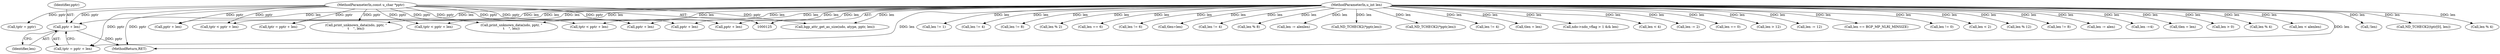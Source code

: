 digraph "0_tcpdump_13d52e9c0e7caf7e6325b0051bc90a49968be67f@pointer" {
"1001625" [label="(Call,pptr + len)"];
"1000128" [label="(MethodParameterIn,const u_char *pptr)"];
"1000129" [label="(MethodParameterIn,u_int len)"];
"1002834" [label="(Call,len > 0)"];
"1000573" [label="(Call,len % 4)"];
"1002719" [label="(Call,len < alenlen)"];
"1001623" [label="(Call,tptr = pptr + len)"];
"1002890" [label="(Call,print_unknown_data(ndo, pptr, \"\n\t    \", len))"];
"1000190" [label="(Call,!len)"];
"1000385" [label="(Call,ND_TCHECK2(tptr[0], len))"];
"1000471" [label="(Call,len % 4)"];
"1001693" [label="(Call,pptr + len)"];
"1000153" [label="(Call,len != 1)"];
"1000548" [label="(Call,len != 4)"];
"1000376" [label="(Call,len != 8)"];
"1000180" [label="(Call,len % 2)"];
"1000391" [label="(Call,len == 6)"];
"1000373" [label="(Call,len != 6)"];
"1000145" [label="(Call,tlen=len)"];
"1001167" [label="(Call,tptr < pptr + len)"];
"1000142" [label="(Call,tptr = pptr)"];
"1000129" [label="(MethodParameterIn,u_int len)"];
"1000206" [label="(Call,tptr < pptr + len)"];
"1000338" [label="(Call,len != 4)"];
"1002121" [label="(Call,pptr + len)"];
"1001625" [label="(Call,pptr + len)"];
"1001627" [label="(Identifier,len)"];
"1001169" [label="(Call,pptr + len)"];
"1002136" [label="(Call,len % 8)"];
"1002731" [label="(Call,len -= alenlen)"];
"1000200" [label="(Call,bgp_attr_get_as_size(ndo, atype, pptr, len))"];
"1002119" [label="(Call,tptr = pptr + len)"];
"1002909" [label="(Call,print_unknown_data(ndo, pptr, \"\n\t    \", len))"];
"1002919" [label="(MethodReturn,RET)"];
"1001691" [label="(Call,tptr < pptr + len)"];
"1002874" [label="(Call,ND_TCHECK2(*pptr,len))"];
"1002905" [label="(Call,ND_TCHECK2(*pptr,len))"];
"1000128" [label="(MethodParameterIn,const u_char *pptr)"];
"1000208" [label="(Call,pptr + len)"];
"1000312" [label="(Call,len != 4)"];
"1002562" [label="(Call,tlen = len)"];
"1002897" [label="(Call,ndo->ndo_vflag > 1 && len)"];
"1002654" [label="(Call,len < 4)"];
"1002705" [label="(Call,len -= 2)"];
"1002817" [label="(Call,len == 0)"];
"1002861" [label="(Call,len > 12)"];
"1002869" [label="(Call,len -= 12)"];
"1001680" [label="(Call,len == BGP_MP_NLRI_MINSIZE)"];
"1000362" [label="(Call,len != 0)"];
"1002688" [label="(Call,len < 2)"];
"1002820" [label="(Call,len % 12)"];
"1000436" [label="(Call,len != 8)"];
"1002810" [label="(Call,len -= alen)"];
"1002673" [label="(Call,len -=4)"];
"1002410" [label="(Call,tlen = len)"];
"1001626" [label="(Identifier,pptr)"];
"1001625" -> "1001623"  [label="AST: "];
"1001625" -> "1001627"  [label="CFG: "];
"1001626" -> "1001625"  [label="AST: "];
"1001627" -> "1001625"  [label="AST: "];
"1001623" -> "1001625"  [label="CFG: "];
"1001625" -> "1002919"  [label="DDG: pptr"];
"1000128" -> "1001625"  [label="DDG: pptr"];
"1000129" -> "1001625"  [label="DDG: len"];
"1000128" -> "1000125"  [label="AST: "];
"1000128" -> "1002919"  [label="DDG: pptr"];
"1000128" -> "1000142"  [label="DDG: pptr"];
"1000128" -> "1000200"  [label="DDG: pptr"];
"1000128" -> "1000206"  [label="DDG: pptr"];
"1000128" -> "1000208"  [label="DDG: pptr"];
"1000128" -> "1001167"  [label="DDG: pptr"];
"1000128" -> "1001169"  [label="DDG: pptr"];
"1000128" -> "1001623"  [label="DDG: pptr"];
"1000128" -> "1001691"  [label="DDG: pptr"];
"1000128" -> "1001693"  [label="DDG: pptr"];
"1000128" -> "1002119"  [label="DDG: pptr"];
"1000128" -> "1002121"  [label="DDG: pptr"];
"1000128" -> "1002890"  [label="DDG: pptr"];
"1000128" -> "1002909"  [label="DDG: pptr"];
"1000129" -> "1000125"  [label="AST: "];
"1000129" -> "1002919"  [label="DDG: len"];
"1000129" -> "1000145"  [label="DDG: len"];
"1000129" -> "1000153"  [label="DDG: len"];
"1000129" -> "1000180"  [label="DDG: len"];
"1000129" -> "1000190"  [label="DDG: len"];
"1000129" -> "1000200"  [label="DDG: len"];
"1000129" -> "1000206"  [label="DDG: len"];
"1000129" -> "1000208"  [label="DDG: len"];
"1000129" -> "1000312"  [label="DDG: len"];
"1000129" -> "1000338"  [label="DDG: len"];
"1000129" -> "1000362"  [label="DDG: len"];
"1000129" -> "1000373"  [label="DDG: len"];
"1000129" -> "1000376"  [label="DDG: len"];
"1000129" -> "1000385"  [label="DDG: len"];
"1000129" -> "1000391"  [label="DDG: len"];
"1000129" -> "1000436"  [label="DDG: len"];
"1000129" -> "1000471"  [label="DDG: len"];
"1000129" -> "1000548"  [label="DDG: len"];
"1000129" -> "1000573"  [label="DDG: len"];
"1000129" -> "1001167"  [label="DDG: len"];
"1000129" -> "1001169"  [label="DDG: len"];
"1000129" -> "1001623"  [label="DDG: len"];
"1000129" -> "1001680"  [label="DDG: len"];
"1000129" -> "1001691"  [label="DDG: len"];
"1000129" -> "1001693"  [label="DDG: len"];
"1000129" -> "1002119"  [label="DDG: len"];
"1000129" -> "1002121"  [label="DDG: len"];
"1000129" -> "1002136"  [label="DDG: len"];
"1000129" -> "1002410"  [label="DDG: len"];
"1000129" -> "1002562"  [label="DDG: len"];
"1000129" -> "1002654"  [label="DDG: len"];
"1000129" -> "1002673"  [label="DDG: len"];
"1000129" -> "1002688"  [label="DDG: len"];
"1000129" -> "1002705"  [label="DDG: len"];
"1000129" -> "1002719"  [label="DDG: len"];
"1000129" -> "1002731"  [label="DDG: len"];
"1000129" -> "1002810"  [label="DDG: len"];
"1000129" -> "1002817"  [label="DDG: len"];
"1000129" -> "1002820"  [label="DDG: len"];
"1000129" -> "1002834"  [label="DDG: len"];
"1000129" -> "1002861"  [label="DDG: len"];
"1000129" -> "1002869"  [label="DDG: len"];
"1000129" -> "1002874"  [label="DDG: len"];
"1000129" -> "1002890"  [label="DDG: len"];
"1000129" -> "1002897"  [label="DDG: len"];
"1000129" -> "1002905"  [label="DDG: len"];
"1000129" -> "1002909"  [label="DDG: len"];
}
